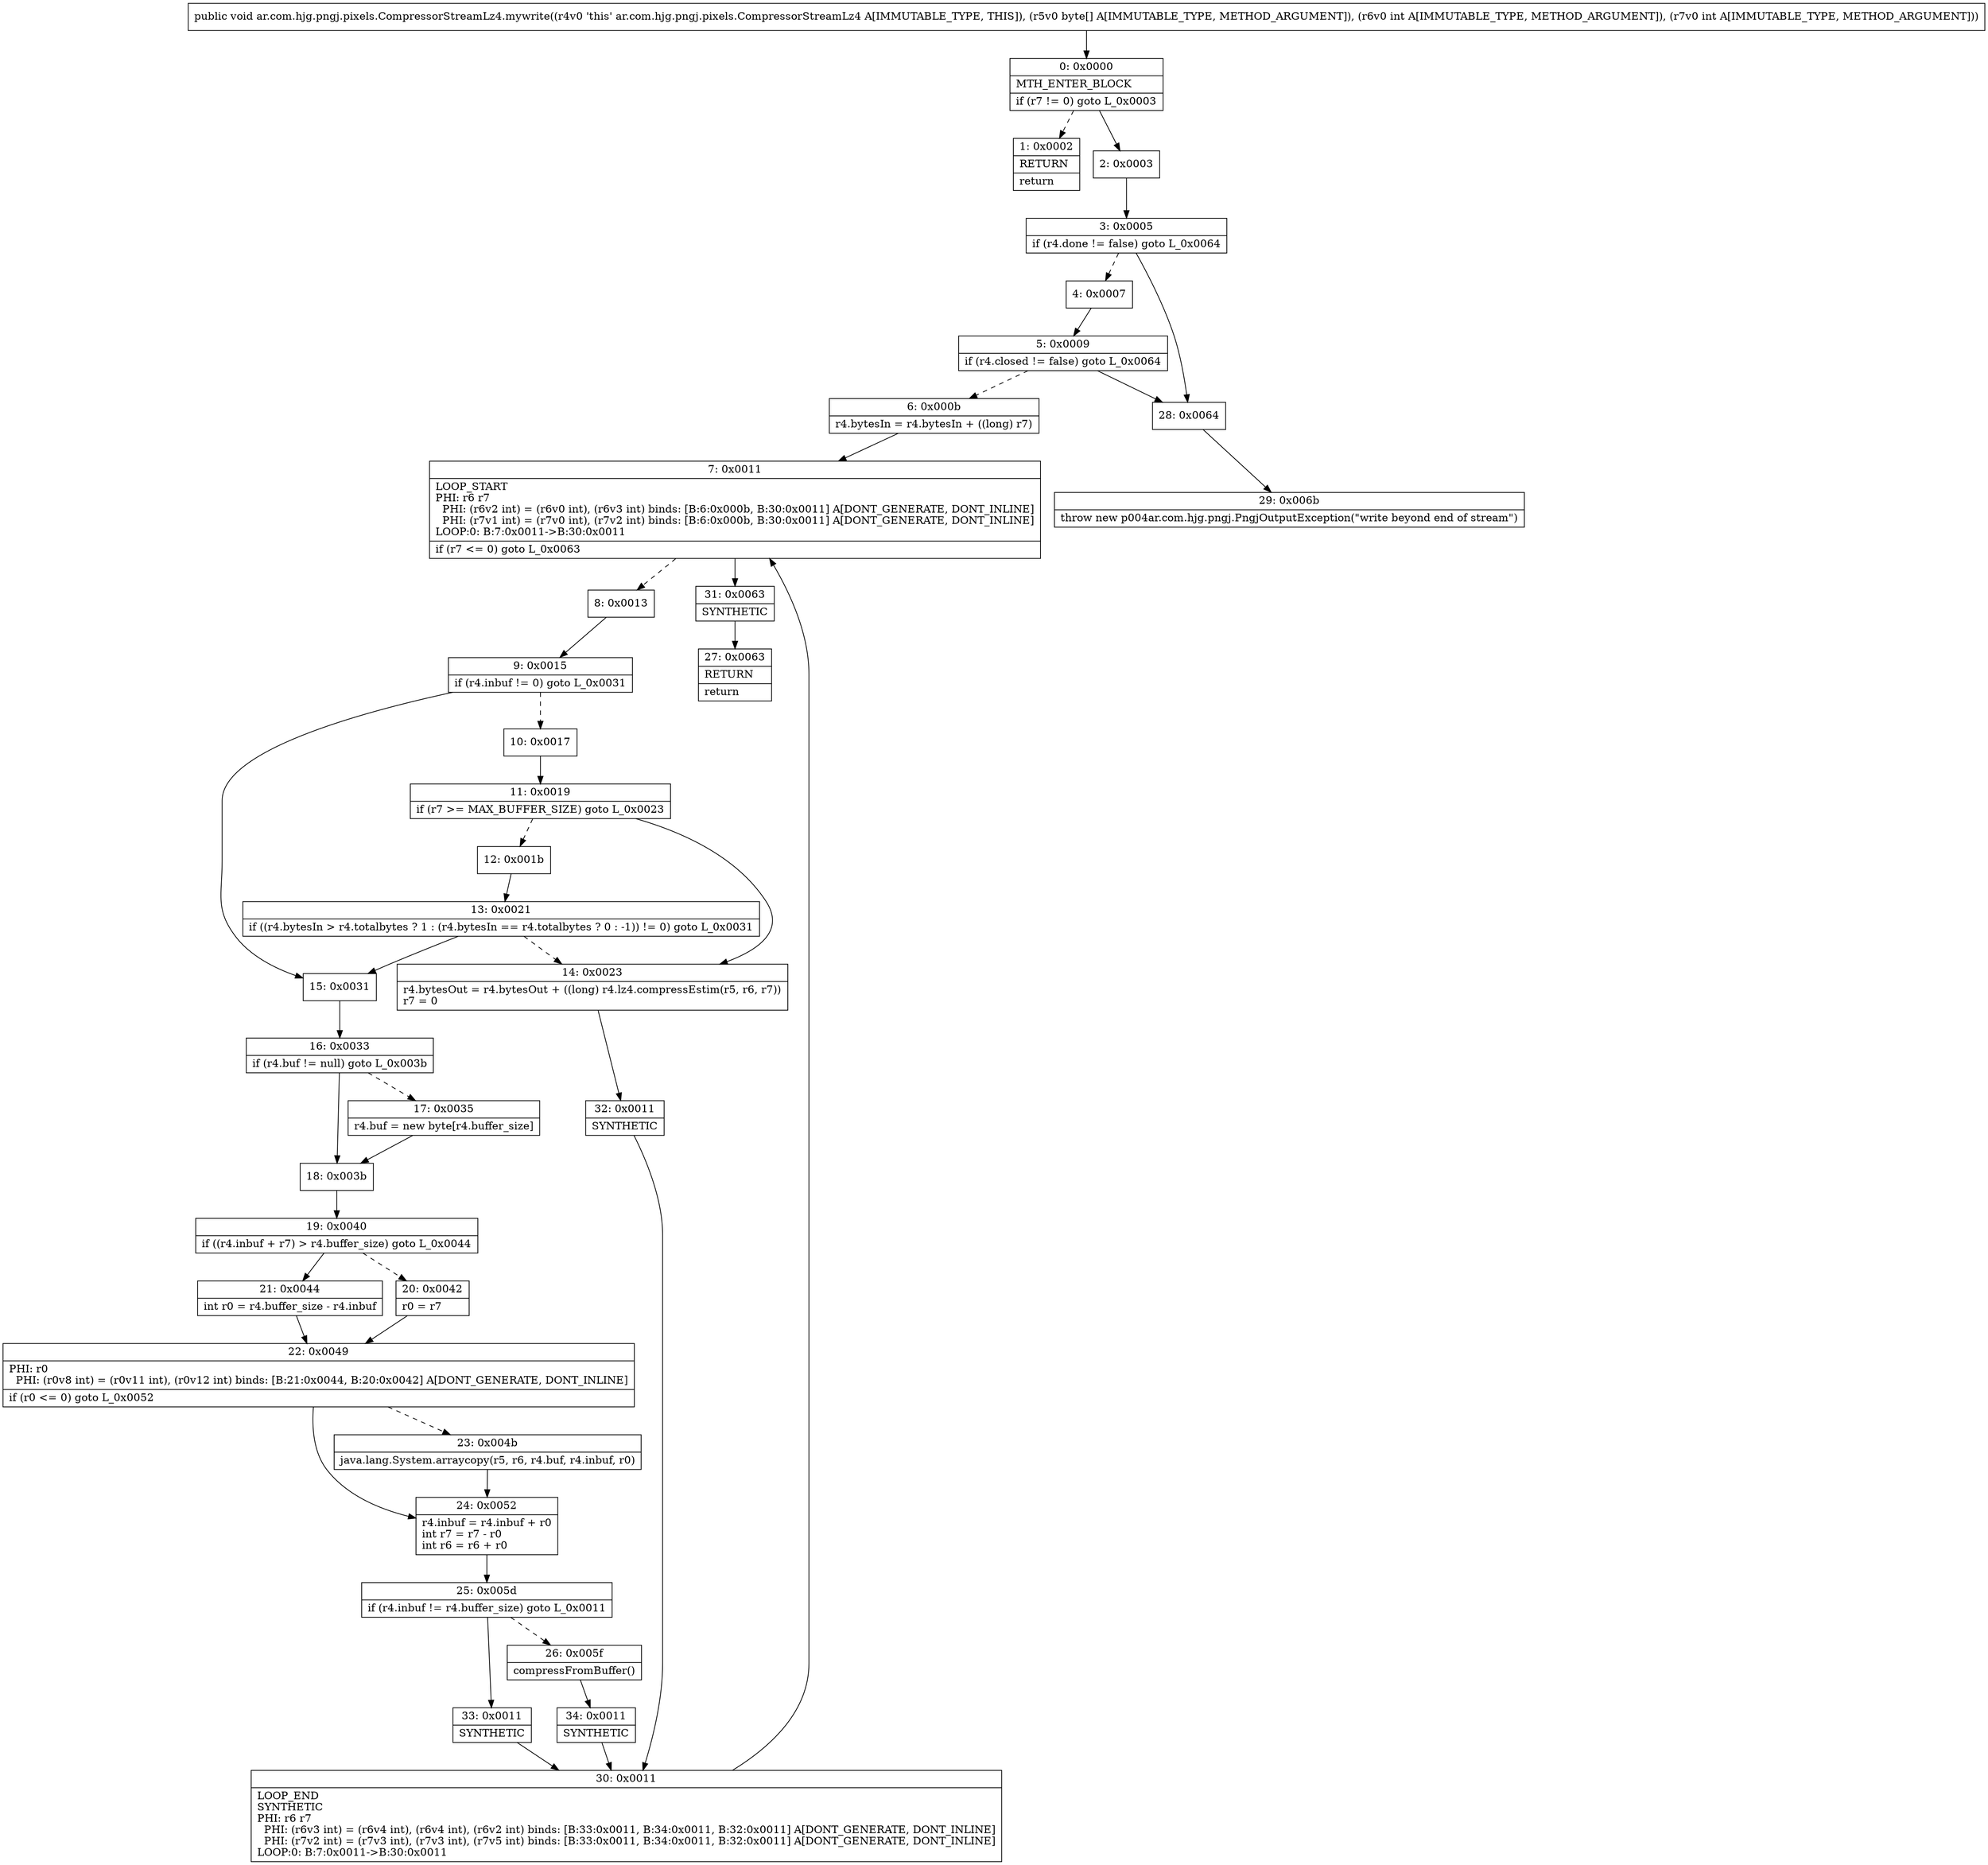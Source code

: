 digraph "CFG forar.com.hjg.pngj.pixels.CompressorStreamLz4.mywrite([BII)V" {
Node_0 [shape=record,label="{0\:\ 0x0000|MTH_ENTER_BLOCK\l|if (r7 != 0) goto L_0x0003\l}"];
Node_1 [shape=record,label="{1\:\ 0x0002|RETURN\l|return\l}"];
Node_2 [shape=record,label="{2\:\ 0x0003}"];
Node_3 [shape=record,label="{3\:\ 0x0005|if (r4.done != false) goto L_0x0064\l}"];
Node_4 [shape=record,label="{4\:\ 0x0007}"];
Node_5 [shape=record,label="{5\:\ 0x0009|if (r4.closed != false) goto L_0x0064\l}"];
Node_6 [shape=record,label="{6\:\ 0x000b|r4.bytesIn = r4.bytesIn + ((long) r7)\l}"];
Node_7 [shape=record,label="{7\:\ 0x0011|LOOP_START\lPHI: r6 r7 \l  PHI: (r6v2 int) = (r6v0 int), (r6v3 int) binds: [B:6:0x000b, B:30:0x0011] A[DONT_GENERATE, DONT_INLINE]\l  PHI: (r7v1 int) = (r7v0 int), (r7v2 int) binds: [B:6:0x000b, B:30:0x0011] A[DONT_GENERATE, DONT_INLINE]\lLOOP:0: B:7:0x0011\-\>B:30:0x0011\l|if (r7 \<= 0) goto L_0x0063\l}"];
Node_8 [shape=record,label="{8\:\ 0x0013}"];
Node_9 [shape=record,label="{9\:\ 0x0015|if (r4.inbuf != 0) goto L_0x0031\l}"];
Node_10 [shape=record,label="{10\:\ 0x0017}"];
Node_11 [shape=record,label="{11\:\ 0x0019|if (r7 \>= MAX_BUFFER_SIZE) goto L_0x0023\l}"];
Node_12 [shape=record,label="{12\:\ 0x001b}"];
Node_13 [shape=record,label="{13\:\ 0x0021|if ((r4.bytesIn \> r4.totalbytes ? 1 : (r4.bytesIn == r4.totalbytes ? 0 : \-1)) != 0) goto L_0x0031\l}"];
Node_14 [shape=record,label="{14\:\ 0x0023|r4.bytesOut = r4.bytesOut + ((long) r4.lz4.compressEstim(r5, r6, r7))\lr7 = 0\l}"];
Node_15 [shape=record,label="{15\:\ 0x0031}"];
Node_16 [shape=record,label="{16\:\ 0x0033|if (r4.buf != null) goto L_0x003b\l}"];
Node_17 [shape=record,label="{17\:\ 0x0035|r4.buf = new byte[r4.buffer_size]\l}"];
Node_18 [shape=record,label="{18\:\ 0x003b}"];
Node_19 [shape=record,label="{19\:\ 0x0040|if ((r4.inbuf + r7) \> r4.buffer_size) goto L_0x0044\l}"];
Node_20 [shape=record,label="{20\:\ 0x0042|r0 = r7\l}"];
Node_21 [shape=record,label="{21\:\ 0x0044|int r0 = r4.buffer_size \- r4.inbuf\l}"];
Node_22 [shape=record,label="{22\:\ 0x0049|PHI: r0 \l  PHI: (r0v8 int) = (r0v11 int), (r0v12 int) binds: [B:21:0x0044, B:20:0x0042] A[DONT_GENERATE, DONT_INLINE]\l|if (r0 \<= 0) goto L_0x0052\l}"];
Node_23 [shape=record,label="{23\:\ 0x004b|java.lang.System.arraycopy(r5, r6, r4.buf, r4.inbuf, r0)\l}"];
Node_24 [shape=record,label="{24\:\ 0x0052|r4.inbuf = r4.inbuf + r0\lint r7 = r7 \- r0\lint r6 = r6 + r0\l}"];
Node_25 [shape=record,label="{25\:\ 0x005d|if (r4.inbuf != r4.buffer_size) goto L_0x0011\l}"];
Node_26 [shape=record,label="{26\:\ 0x005f|compressFromBuffer()\l}"];
Node_27 [shape=record,label="{27\:\ 0x0063|RETURN\l|return\l}"];
Node_28 [shape=record,label="{28\:\ 0x0064}"];
Node_29 [shape=record,label="{29\:\ 0x006b|throw new p004ar.com.hjg.pngj.PngjOutputException(\"write beyond end of stream\")\l}"];
Node_30 [shape=record,label="{30\:\ 0x0011|LOOP_END\lSYNTHETIC\lPHI: r6 r7 \l  PHI: (r6v3 int) = (r6v4 int), (r6v4 int), (r6v2 int) binds: [B:33:0x0011, B:34:0x0011, B:32:0x0011] A[DONT_GENERATE, DONT_INLINE]\l  PHI: (r7v2 int) = (r7v3 int), (r7v3 int), (r7v5 int) binds: [B:33:0x0011, B:34:0x0011, B:32:0x0011] A[DONT_GENERATE, DONT_INLINE]\lLOOP:0: B:7:0x0011\-\>B:30:0x0011\l}"];
Node_31 [shape=record,label="{31\:\ 0x0063|SYNTHETIC\l}"];
Node_32 [shape=record,label="{32\:\ 0x0011|SYNTHETIC\l}"];
Node_33 [shape=record,label="{33\:\ 0x0011|SYNTHETIC\l}"];
Node_34 [shape=record,label="{34\:\ 0x0011|SYNTHETIC\l}"];
MethodNode[shape=record,label="{public void ar.com.hjg.pngj.pixels.CompressorStreamLz4.mywrite((r4v0 'this' ar.com.hjg.pngj.pixels.CompressorStreamLz4 A[IMMUTABLE_TYPE, THIS]), (r5v0 byte[] A[IMMUTABLE_TYPE, METHOD_ARGUMENT]), (r6v0 int A[IMMUTABLE_TYPE, METHOD_ARGUMENT]), (r7v0 int A[IMMUTABLE_TYPE, METHOD_ARGUMENT])) }"];
MethodNode -> Node_0;
Node_0 -> Node_1[style=dashed];
Node_0 -> Node_2;
Node_2 -> Node_3;
Node_3 -> Node_4[style=dashed];
Node_3 -> Node_28;
Node_4 -> Node_5;
Node_5 -> Node_6[style=dashed];
Node_5 -> Node_28;
Node_6 -> Node_7;
Node_7 -> Node_8[style=dashed];
Node_7 -> Node_31;
Node_8 -> Node_9;
Node_9 -> Node_10[style=dashed];
Node_9 -> Node_15;
Node_10 -> Node_11;
Node_11 -> Node_12[style=dashed];
Node_11 -> Node_14;
Node_12 -> Node_13;
Node_13 -> Node_14[style=dashed];
Node_13 -> Node_15;
Node_14 -> Node_32;
Node_15 -> Node_16;
Node_16 -> Node_17[style=dashed];
Node_16 -> Node_18;
Node_17 -> Node_18;
Node_18 -> Node_19;
Node_19 -> Node_20[style=dashed];
Node_19 -> Node_21;
Node_20 -> Node_22;
Node_21 -> Node_22;
Node_22 -> Node_23[style=dashed];
Node_22 -> Node_24;
Node_23 -> Node_24;
Node_24 -> Node_25;
Node_25 -> Node_26[style=dashed];
Node_25 -> Node_33;
Node_26 -> Node_34;
Node_28 -> Node_29;
Node_30 -> Node_7;
Node_31 -> Node_27;
Node_32 -> Node_30;
Node_33 -> Node_30;
Node_34 -> Node_30;
}


